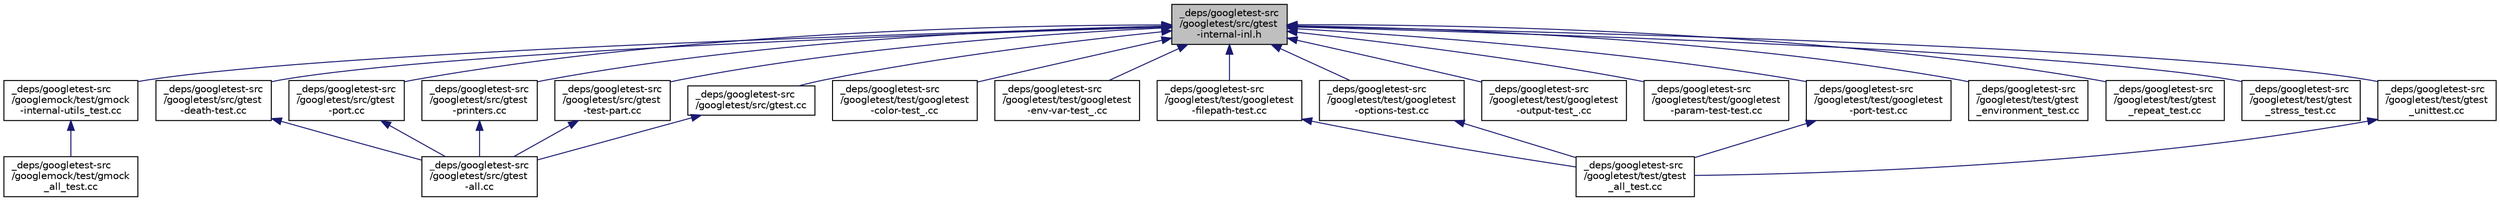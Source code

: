 digraph "_deps/googletest-src/googletest/src/gtest-internal-inl.h"
{
 // LATEX_PDF_SIZE
  edge [fontname="Helvetica",fontsize="10",labelfontname="Helvetica",labelfontsize="10"];
  node [fontname="Helvetica",fontsize="10",shape=record];
  Node1 [label="_deps/googletest-src\l/googletest/src/gtest\l-internal-inl.h",height=0.2,width=0.4,color="black", fillcolor="grey75", style="filled", fontcolor="black",tooltip=" "];
  Node1 -> Node2 [dir="back",color="midnightblue",fontsize="10",style="solid",fontname="Helvetica"];
  Node2 [label="_deps/googletest-src\l/googlemock/test/gmock\l-internal-utils_test.cc",height=0.2,width=0.4,color="black", fillcolor="white", style="filled",URL="$gmock-internal-utils__test_8cc.html",tooltip=" "];
  Node2 -> Node3 [dir="back",color="midnightblue",fontsize="10",style="solid",fontname="Helvetica"];
  Node3 [label="_deps/googletest-src\l/googlemock/test/gmock\l_all_test.cc",height=0.2,width=0.4,color="black", fillcolor="white", style="filled",URL="$gmock__all__test_8cc.html",tooltip=" "];
  Node1 -> Node4 [dir="back",color="midnightblue",fontsize="10",style="solid",fontname="Helvetica"];
  Node4 [label="_deps/googletest-src\l/googletest/src/gtest\l-death-test.cc",height=0.2,width=0.4,color="black", fillcolor="white", style="filled",URL="$gtest-death-test_8cc.html",tooltip=" "];
  Node4 -> Node5 [dir="back",color="midnightblue",fontsize="10",style="solid",fontname="Helvetica"];
  Node5 [label="_deps/googletest-src\l/googletest/src/gtest\l-all.cc",height=0.2,width=0.4,color="black", fillcolor="white", style="filled",URL="$gtest-all_8cc.html",tooltip=" "];
  Node1 -> Node6 [dir="back",color="midnightblue",fontsize="10",style="solid",fontname="Helvetica"];
  Node6 [label="_deps/googletest-src\l/googletest/src/gtest\l-port.cc",height=0.2,width=0.4,color="black", fillcolor="white", style="filled",URL="$gtest-port_8cc.html",tooltip=" "];
  Node6 -> Node5 [dir="back",color="midnightblue",fontsize="10",style="solid",fontname="Helvetica"];
  Node1 -> Node7 [dir="back",color="midnightblue",fontsize="10",style="solid",fontname="Helvetica"];
  Node7 [label="_deps/googletest-src\l/googletest/src/gtest\l-printers.cc",height=0.2,width=0.4,color="black", fillcolor="white", style="filled",URL="$gtest-printers_8cc.html",tooltip=" "];
  Node7 -> Node5 [dir="back",color="midnightblue",fontsize="10",style="solid",fontname="Helvetica"];
  Node1 -> Node8 [dir="back",color="midnightblue",fontsize="10",style="solid",fontname="Helvetica"];
  Node8 [label="_deps/googletest-src\l/googletest/src/gtest\l-test-part.cc",height=0.2,width=0.4,color="black", fillcolor="white", style="filled",URL="$gtest-test-part_8cc.html",tooltip=" "];
  Node8 -> Node5 [dir="back",color="midnightblue",fontsize="10",style="solid",fontname="Helvetica"];
  Node1 -> Node9 [dir="back",color="midnightblue",fontsize="10",style="solid",fontname="Helvetica"];
  Node9 [label="_deps/googletest-src\l/googletest/src/gtest.cc",height=0.2,width=0.4,color="black", fillcolor="white", style="filled",URL="$gtest_8cc.html",tooltip=" "];
  Node9 -> Node5 [dir="back",color="midnightblue",fontsize="10",style="solid",fontname="Helvetica"];
  Node1 -> Node10 [dir="back",color="midnightblue",fontsize="10",style="solid",fontname="Helvetica"];
  Node10 [label="_deps/googletest-src\l/googletest/test/googletest\l-color-test_.cc",height=0.2,width=0.4,color="black", fillcolor="white", style="filled",URL="$googletest-color-test___8cc.html",tooltip=" "];
  Node1 -> Node11 [dir="back",color="midnightblue",fontsize="10",style="solid",fontname="Helvetica"];
  Node11 [label="_deps/googletest-src\l/googletest/test/googletest\l-env-var-test_.cc",height=0.2,width=0.4,color="black", fillcolor="white", style="filled",URL="$googletest-env-var-test___8cc.html",tooltip=" "];
  Node1 -> Node12 [dir="back",color="midnightblue",fontsize="10",style="solid",fontname="Helvetica"];
  Node12 [label="_deps/googletest-src\l/googletest/test/googletest\l-filepath-test.cc",height=0.2,width=0.4,color="black", fillcolor="white", style="filled",URL="$googletest-filepath-test_8cc.html",tooltip=" "];
  Node12 -> Node13 [dir="back",color="midnightblue",fontsize="10",style="solid",fontname="Helvetica"];
  Node13 [label="_deps/googletest-src\l/googletest/test/gtest\l_all_test.cc",height=0.2,width=0.4,color="black", fillcolor="white", style="filled",URL="$gtest__all__test_8cc.html",tooltip=" "];
  Node1 -> Node14 [dir="back",color="midnightblue",fontsize="10",style="solid",fontname="Helvetica"];
  Node14 [label="_deps/googletest-src\l/googletest/test/googletest\l-options-test.cc",height=0.2,width=0.4,color="black", fillcolor="white", style="filled",URL="$googletest-options-test_8cc.html",tooltip=" "];
  Node14 -> Node13 [dir="back",color="midnightblue",fontsize="10",style="solid",fontname="Helvetica"];
  Node1 -> Node15 [dir="back",color="midnightblue",fontsize="10",style="solid",fontname="Helvetica"];
  Node15 [label="_deps/googletest-src\l/googletest/test/googletest\l-output-test_.cc",height=0.2,width=0.4,color="black", fillcolor="white", style="filled",URL="$googletest-output-test___8cc.html",tooltip=" "];
  Node1 -> Node16 [dir="back",color="midnightblue",fontsize="10",style="solid",fontname="Helvetica"];
  Node16 [label="_deps/googletest-src\l/googletest/test/googletest\l-param-test-test.cc",height=0.2,width=0.4,color="black", fillcolor="white", style="filled",URL="$googletest-param-test-test_8cc.html",tooltip=" "];
  Node1 -> Node17 [dir="back",color="midnightblue",fontsize="10",style="solid",fontname="Helvetica"];
  Node17 [label="_deps/googletest-src\l/googletest/test/googletest\l-port-test.cc",height=0.2,width=0.4,color="black", fillcolor="white", style="filled",URL="$googletest-port-test_8cc.html",tooltip=" "];
  Node17 -> Node13 [dir="back",color="midnightblue",fontsize="10",style="solid",fontname="Helvetica"];
  Node1 -> Node18 [dir="back",color="midnightblue",fontsize="10",style="solid",fontname="Helvetica"];
  Node18 [label="_deps/googletest-src\l/googletest/test/gtest\l_environment_test.cc",height=0.2,width=0.4,color="black", fillcolor="white", style="filled",URL="$gtest__environment__test_8cc.html",tooltip=" "];
  Node1 -> Node19 [dir="back",color="midnightblue",fontsize="10",style="solid",fontname="Helvetica"];
  Node19 [label="_deps/googletest-src\l/googletest/test/gtest\l_repeat_test.cc",height=0.2,width=0.4,color="black", fillcolor="white", style="filled",URL="$gtest__repeat__test_8cc.html",tooltip=" "];
  Node1 -> Node20 [dir="back",color="midnightblue",fontsize="10",style="solid",fontname="Helvetica"];
  Node20 [label="_deps/googletest-src\l/googletest/test/gtest\l_stress_test.cc",height=0.2,width=0.4,color="black", fillcolor="white", style="filled",URL="$gtest__stress__test_8cc.html",tooltip=" "];
  Node1 -> Node21 [dir="back",color="midnightblue",fontsize="10",style="solid",fontname="Helvetica"];
  Node21 [label="_deps/googletest-src\l/googletest/test/gtest\l_unittest.cc",height=0.2,width=0.4,color="black", fillcolor="white", style="filled",URL="$gtest__unittest_8cc.html",tooltip=" "];
  Node21 -> Node13 [dir="back",color="midnightblue",fontsize="10",style="solid",fontname="Helvetica"];
}
